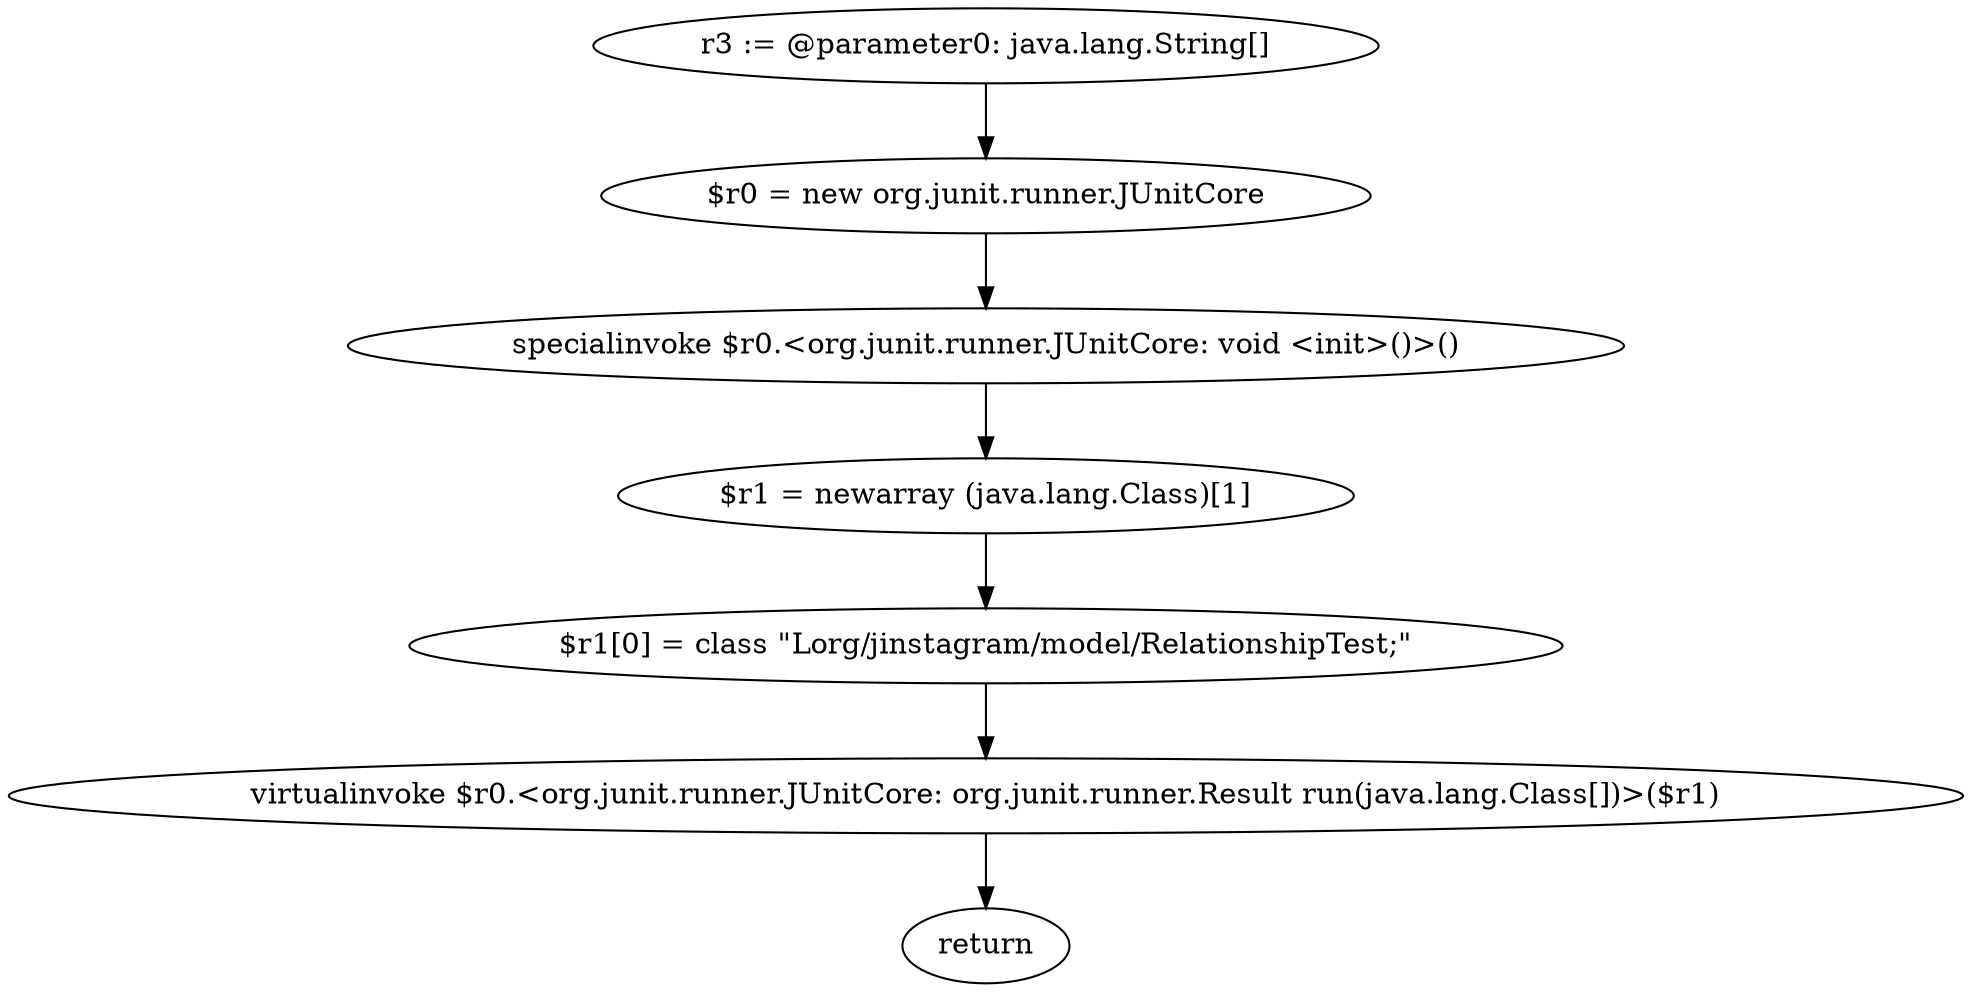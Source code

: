 digraph "unitGraph" {
    "r3 := @parameter0: java.lang.String[]"
    "$r0 = new org.junit.runner.JUnitCore"
    "specialinvoke $r0.<org.junit.runner.JUnitCore: void <init>()>()"
    "$r1 = newarray (java.lang.Class)[1]"
    "$r1[0] = class \"Lorg/jinstagram/model/RelationshipTest;\""
    "virtualinvoke $r0.<org.junit.runner.JUnitCore: org.junit.runner.Result run(java.lang.Class[])>($r1)"
    "return"
    "r3 := @parameter0: java.lang.String[]"->"$r0 = new org.junit.runner.JUnitCore";
    "$r0 = new org.junit.runner.JUnitCore"->"specialinvoke $r0.<org.junit.runner.JUnitCore: void <init>()>()";
    "specialinvoke $r0.<org.junit.runner.JUnitCore: void <init>()>()"->"$r1 = newarray (java.lang.Class)[1]";
    "$r1 = newarray (java.lang.Class)[1]"->"$r1[0] = class \"Lorg/jinstagram/model/RelationshipTest;\"";
    "$r1[0] = class \"Lorg/jinstagram/model/RelationshipTest;\""->"virtualinvoke $r0.<org.junit.runner.JUnitCore: org.junit.runner.Result run(java.lang.Class[])>($r1)";
    "virtualinvoke $r0.<org.junit.runner.JUnitCore: org.junit.runner.Result run(java.lang.Class[])>($r1)"->"return";
}
